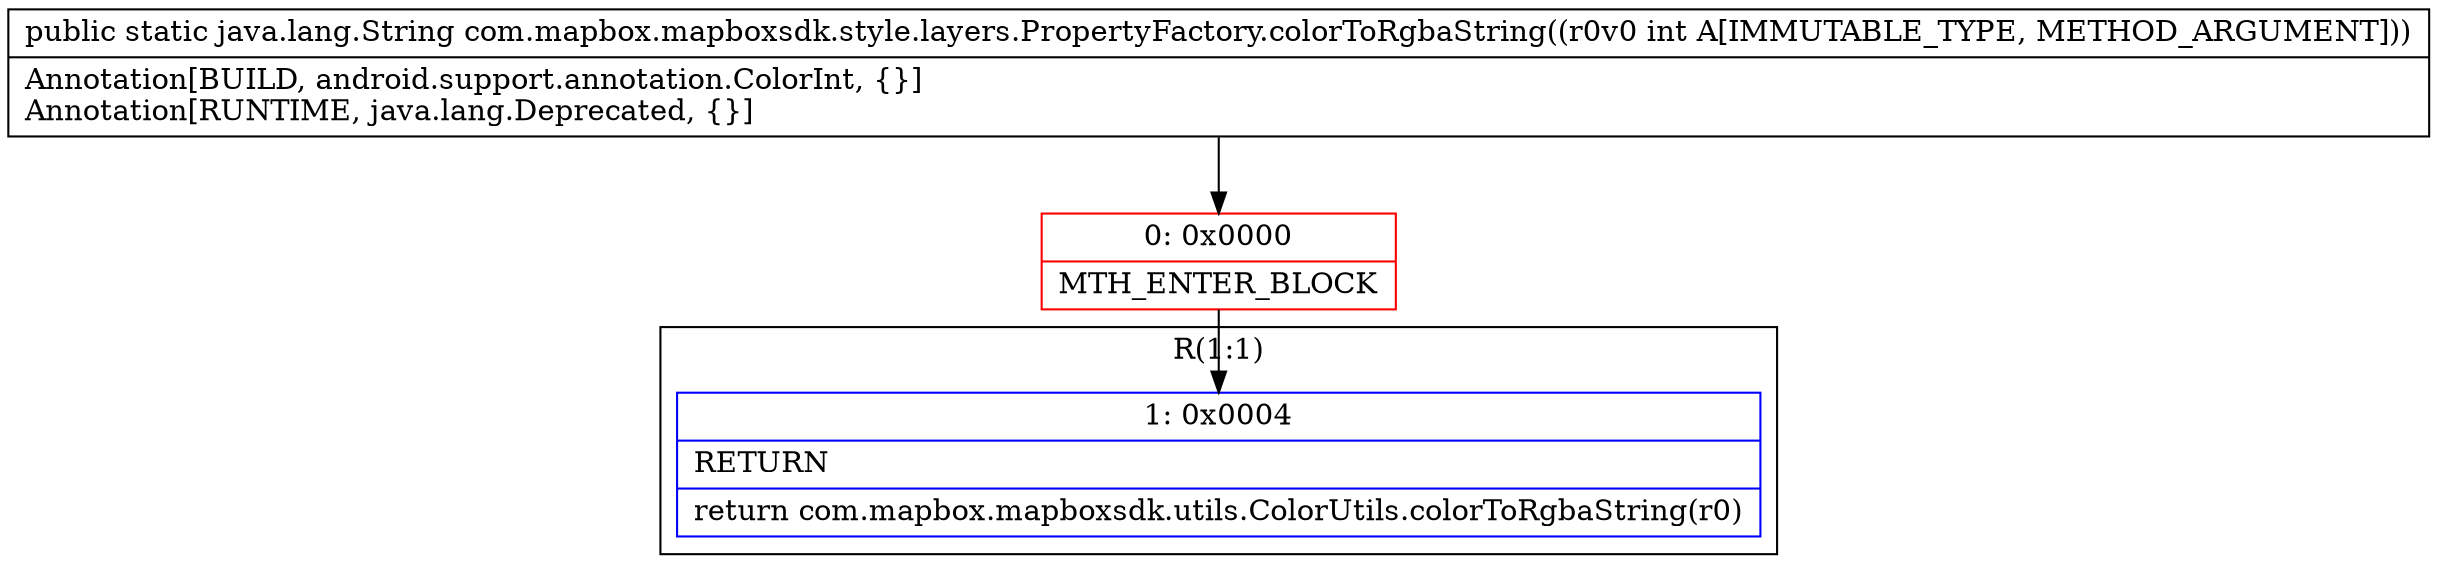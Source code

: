 digraph "CFG forcom.mapbox.mapboxsdk.style.layers.PropertyFactory.colorToRgbaString(I)Ljava\/lang\/String;" {
subgraph cluster_Region_1638515597 {
label = "R(1:1)";
node [shape=record,color=blue];
Node_1 [shape=record,label="{1\:\ 0x0004|RETURN\l|return com.mapbox.mapboxsdk.utils.ColorUtils.colorToRgbaString(r0)\l}"];
}
Node_0 [shape=record,color=red,label="{0\:\ 0x0000|MTH_ENTER_BLOCK\l}"];
MethodNode[shape=record,label="{public static java.lang.String com.mapbox.mapboxsdk.style.layers.PropertyFactory.colorToRgbaString((r0v0 int A[IMMUTABLE_TYPE, METHOD_ARGUMENT]))  | Annotation[BUILD, android.support.annotation.ColorInt, \{\}]\lAnnotation[RUNTIME, java.lang.Deprecated, \{\}]\l}"];
MethodNode -> Node_0;
Node_0 -> Node_1;
}

